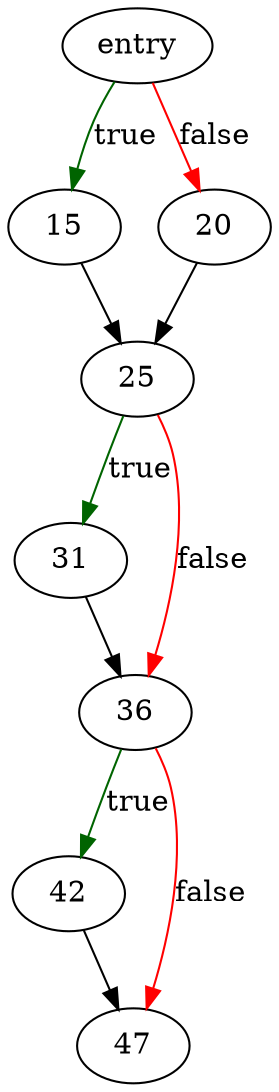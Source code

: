 digraph "vdbeSortSubtaskCleanup" {
	// Node definitions.
	2 [label=entry];
	15;
	20;
	25;
	31;
	36;
	42;
	47;

	// Edge definitions.
	2 -> 15 [
		color=darkgreen
		label=true
	];
	2 -> 20 [
		color=red
		label=false
	];
	15 -> 25;
	20 -> 25;
	25 -> 31 [
		color=darkgreen
		label=true
	];
	25 -> 36 [
		color=red
		label=false
	];
	31 -> 36;
	36 -> 42 [
		color=darkgreen
		label=true
	];
	36 -> 47 [
		color=red
		label=false
	];
	42 -> 47;
}